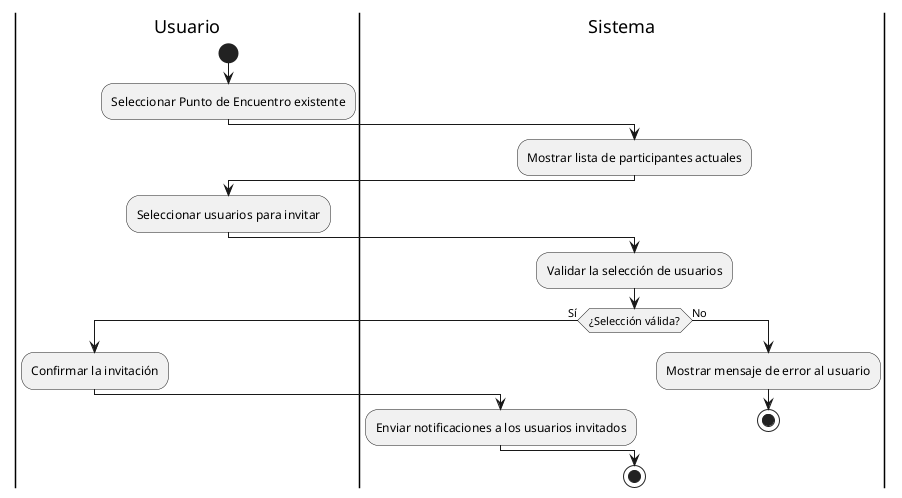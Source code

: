 @startuml invite_participants
|Usuario|
start
:Seleccionar Punto de Encuentro existente;
|Sistema|
:Mostrar lista de participantes actuales;
|Usuario|
:Seleccionar usuarios para invitar;
|Sistema|
:Validar la selección de usuarios;
if (¿Selección válida?) then (Sí)
  |Usuario|
  :Confirmar la invitación;
  |Sistema|
  :Enviar notificaciones a los usuarios invitados;
  |Usuario|
else (No)
  |Sistema|
  :Mostrar mensaje de error al usuario;
  stop
endif
stop
@enduml
